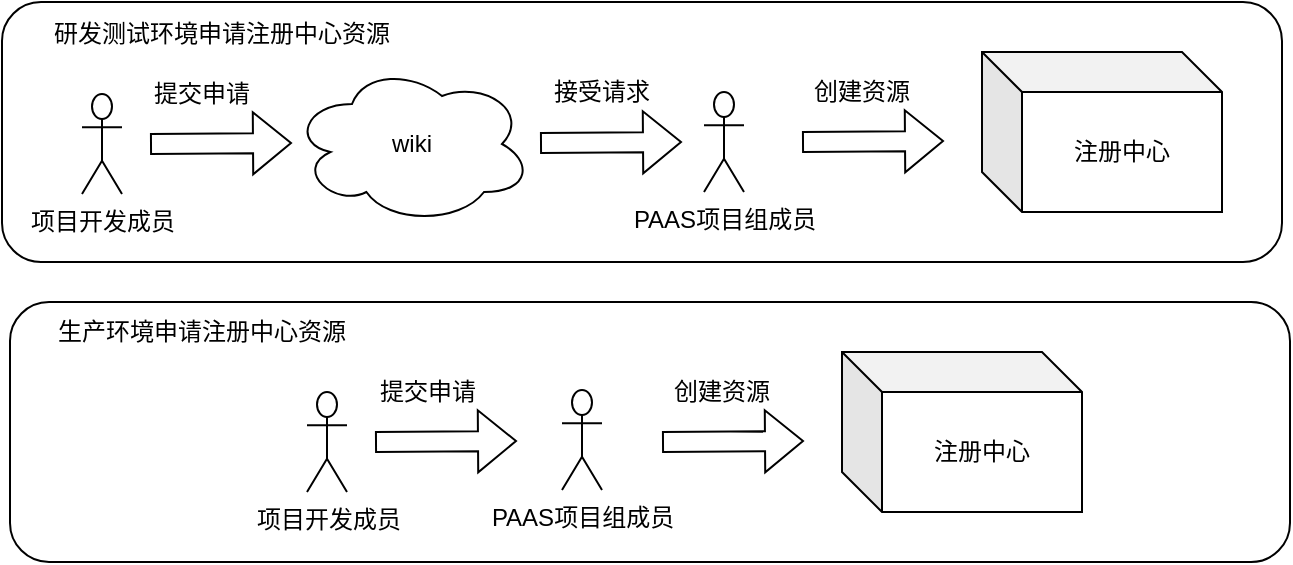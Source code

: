 <mxfile version="16.6.2" type="github">
  <diagram id="001CX5hBuPwoKP_Pz7wG" name="Page-1">
    <mxGraphModel dx="946" dy="459" grid="1" gridSize="10" guides="1" tooltips="1" connect="1" arrows="1" fold="1" page="1" pageScale="1" pageWidth="827" pageHeight="1169" math="0" shadow="0">
      <root>
        <mxCell id="0" />
        <mxCell id="1" parent="0" />
        <mxCell id="GBZRQUsu8kr1dwZM1FsC-7" value="" style="rounded=1;whiteSpace=wrap;html=1;" vertex="1" parent="1">
          <mxGeometry x="90" y="90" width="640" height="130" as="geometry" />
        </mxCell>
        <mxCell id="GBZRQUsu8kr1dwZM1FsC-1" value="项目开发成员" style="shape=umlActor;verticalLabelPosition=bottom;verticalAlign=top;html=1;outlineConnect=0;" vertex="1" parent="1">
          <mxGeometry x="130" y="136" width="20" height="50" as="geometry" />
        </mxCell>
        <mxCell id="GBZRQUsu8kr1dwZM1FsC-2" value="wiki" style="ellipse;shape=cloud;whiteSpace=wrap;html=1;" vertex="1" parent="1">
          <mxGeometry x="235" y="121" width="120" height="80" as="geometry" />
        </mxCell>
        <mxCell id="GBZRQUsu8kr1dwZM1FsC-6" value="提交申请" style="text;html=1;strokeColor=none;fillColor=none;align=center;verticalAlign=middle;whiteSpace=wrap;rounded=0;" vertex="1" parent="1">
          <mxGeometry x="160" y="121" width="60" height="30" as="geometry" />
        </mxCell>
        <mxCell id="GBZRQUsu8kr1dwZM1FsC-8" value="研发测试环境申请注册中心资源" style="text;html=1;strokeColor=none;fillColor=none;align=center;verticalAlign=middle;whiteSpace=wrap;rounded=0;" vertex="1" parent="1">
          <mxGeometry x="110" y="91" width="180" height="30" as="geometry" />
        </mxCell>
        <mxCell id="GBZRQUsu8kr1dwZM1FsC-9" value="PAAS项目组成员" style="shape=umlActor;verticalLabelPosition=bottom;verticalAlign=top;html=1;outlineConnect=0;" vertex="1" parent="1">
          <mxGeometry x="441" y="135" width="20" height="50" as="geometry" />
        </mxCell>
        <mxCell id="GBZRQUsu8kr1dwZM1FsC-11" value="" style="shape=flexArrow;endArrow=classic;html=1;rounded=0;" edge="1" parent="1">
          <mxGeometry width="50" height="50" relative="1" as="geometry">
            <mxPoint x="359" y="160.5" as="sourcePoint" />
            <mxPoint x="430" y="160" as="targetPoint" />
          </mxGeometry>
        </mxCell>
        <mxCell id="GBZRQUsu8kr1dwZM1FsC-15" value="接受请求" style="text;html=1;strokeColor=none;fillColor=none;align=center;verticalAlign=middle;whiteSpace=wrap;rounded=0;" vertex="1" parent="1">
          <mxGeometry x="360" y="120" width="60" height="30" as="geometry" />
        </mxCell>
        <mxCell id="GBZRQUsu8kr1dwZM1FsC-16" value="注册中心" style="shape=cube;whiteSpace=wrap;html=1;boundedLbl=1;backgroundOutline=1;darkOpacity=0.05;darkOpacity2=0.1;" vertex="1" parent="1">
          <mxGeometry x="580" y="115" width="120" height="80" as="geometry" />
        </mxCell>
        <mxCell id="GBZRQUsu8kr1dwZM1FsC-18" value="" style="shape=flexArrow;endArrow=classic;html=1;rounded=0;" edge="1" parent="1">
          <mxGeometry width="50" height="50" relative="1" as="geometry">
            <mxPoint x="490" y="160" as="sourcePoint" />
            <mxPoint x="561" y="159.5" as="targetPoint" />
          </mxGeometry>
        </mxCell>
        <mxCell id="GBZRQUsu8kr1dwZM1FsC-19" value="" style="shape=flexArrow;endArrow=classic;html=1;rounded=0;" edge="1" parent="1">
          <mxGeometry width="50" height="50" relative="1" as="geometry">
            <mxPoint x="164" y="161" as="sourcePoint" />
            <mxPoint x="235" y="160.5" as="targetPoint" />
          </mxGeometry>
        </mxCell>
        <mxCell id="GBZRQUsu8kr1dwZM1FsC-20" value="创建资源" style="text;html=1;strokeColor=none;fillColor=none;align=center;verticalAlign=middle;whiteSpace=wrap;rounded=0;" vertex="1" parent="1">
          <mxGeometry x="490" y="120" width="60" height="30" as="geometry" />
        </mxCell>
        <mxCell id="GBZRQUsu8kr1dwZM1FsC-23" value="" style="rounded=1;whiteSpace=wrap;html=1;" vertex="1" parent="1">
          <mxGeometry x="94" y="240" width="640" height="130" as="geometry" />
        </mxCell>
        <mxCell id="GBZRQUsu8kr1dwZM1FsC-24" value="项目开发成员" style="shape=umlActor;verticalLabelPosition=bottom;verticalAlign=top;html=1;outlineConnect=0;" vertex="1" parent="1">
          <mxGeometry x="242.5" y="285" width="20" height="50" as="geometry" />
        </mxCell>
        <mxCell id="GBZRQUsu8kr1dwZM1FsC-26" value="提交申请" style="text;html=1;strokeColor=none;fillColor=none;align=center;verticalAlign=middle;whiteSpace=wrap;rounded=0;" vertex="1" parent="1">
          <mxGeometry x="272.5" y="270" width="60" height="30" as="geometry" />
        </mxCell>
        <mxCell id="GBZRQUsu8kr1dwZM1FsC-27" value="生产环境申请注册中心资源" style="text;html=1;strokeColor=none;fillColor=none;align=center;verticalAlign=middle;whiteSpace=wrap;rounded=0;" vertex="1" parent="1">
          <mxGeometry x="100" y="240" width="180" height="30" as="geometry" />
        </mxCell>
        <mxCell id="GBZRQUsu8kr1dwZM1FsC-28" value="PAAS项目组成员" style="shape=umlActor;verticalLabelPosition=bottom;verticalAlign=top;html=1;outlineConnect=0;" vertex="1" parent="1">
          <mxGeometry x="370" y="284" width="20" height="50" as="geometry" />
        </mxCell>
        <mxCell id="GBZRQUsu8kr1dwZM1FsC-31" value="注册中心" style="shape=cube;whiteSpace=wrap;html=1;boundedLbl=1;backgroundOutline=1;darkOpacity=0.05;darkOpacity2=0.1;" vertex="1" parent="1">
          <mxGeometry x="510" y="265" width="120" height="80" as="geometry" />
        </mxCell>
        <mxCell id="GBZRQUsu8kr1dwZM1FsC-32" value="" style="shape=flexArrow;endArrow=classic;html=1;rounded=0;" edge="1" parent="1">
          <mxGeometry width="50" height="50" relative="1" as="geometry">
            <mxPoint x="420" y="310" as="sourcePoint" />
            <mxPoint x="491" y="309.5" as="targetPoint" />
          </mxGeometry>
        </mxCell>
        <mxCell id="GBZRQUsu8kr1dwZM1FsC-33" value="" style="shape=flexArrow;endArrow=classic;html=1;rounded=0;" edge="1" parent="1">
          <mxGeometry width="50" height="50" relative="1" as="geometry">
            <mxPoint x="276.5" y="310" as="sourcePoint" />
            <mxPoint x="347.5" y="309.5" as="targetPoint" />
          </mxGeometry>
        </mxCell>
        <mxCell id="GBZRQUsu8kr1dwZM1FsC-34" value="创建资源" style="text;html=1;strokeColor=none;fillColor=none;align=center;verticalAlign=middle;whiteSpace=wrap;rounded=0;" vertex="1" parent="1">
          <mxGeometry x="420" y="270" width="60" height="30" as="geometry" />
        </mxCell>
      </root>
    </mxGraphModel>
  </diagram>
</mxfile>

